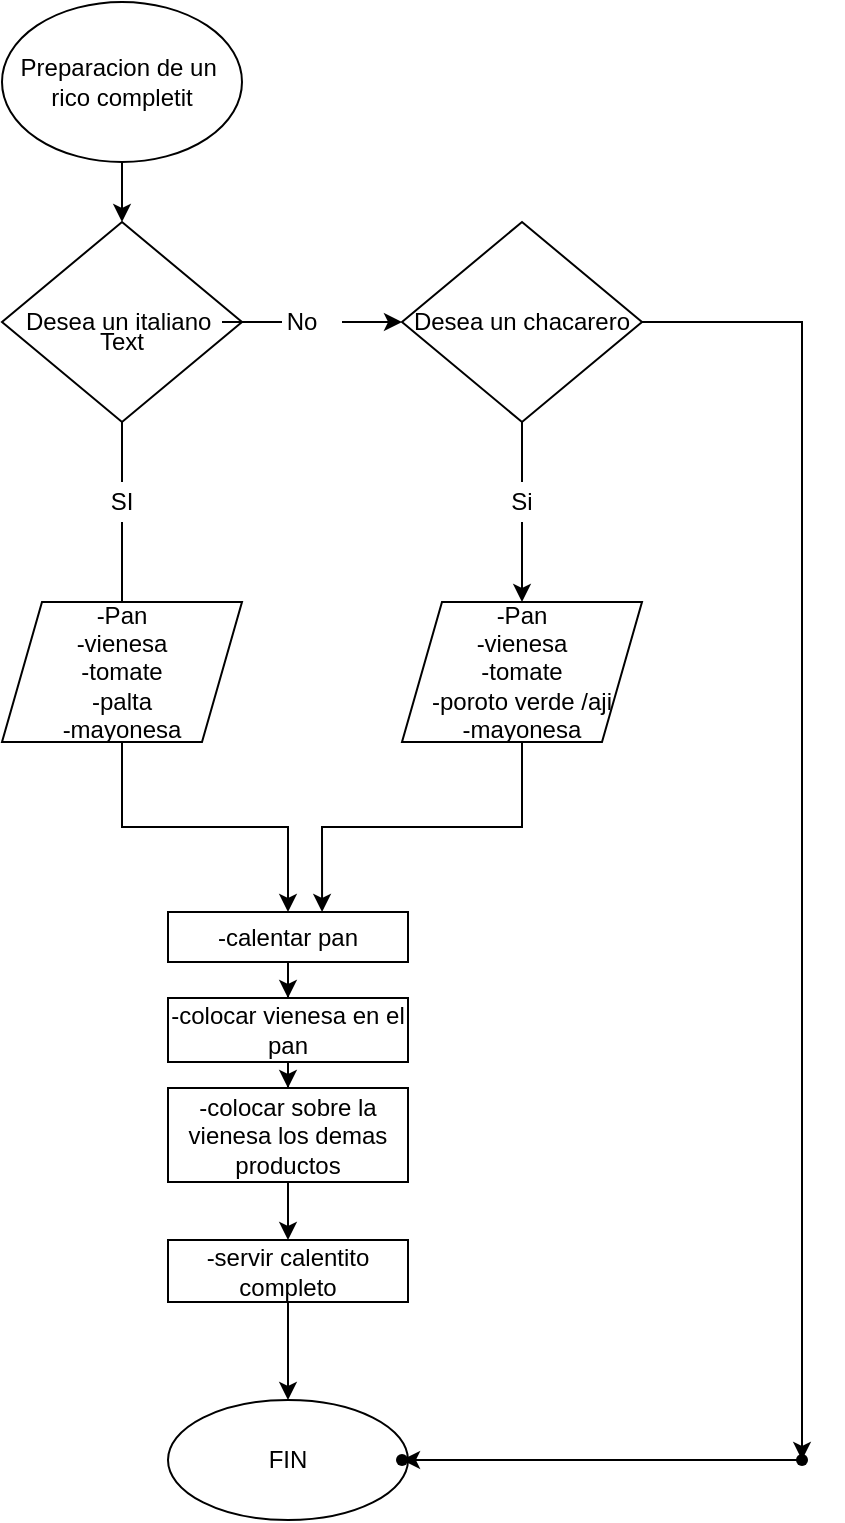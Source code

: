 <mxfile version="14.6.9" type="device"><diagram id="Iq2FMGHI6jgMsdavWNk5" name="Page-1"><mxGraphModel dx="868" dy="450" grid="1" gridSize="10" guides="1" tooltips="1" connect="1" arrows="1" fold="1" page="1" pageScale="1" pageWidth="827" pageHeight="1169" math="0" shadow="0"><root><mxCell id="0"/><mxCell id="1" parent="0"/><mxCell id="k8C2ZllcCvXREDbuaBjP-3" value="" style="edgeStyle=orthogonalEdgeStyle;rounded=0;orthogonalLoop=1;jettySize=auto;html=1;" edge="1" parent="1" source="k8C2ZllcCvXREDbuaBjP-1" target="k8C2ZllcCvXREDbuaBjP-2"><mxGeometry relative="1" as="geometry"/></mxCell><mxCell id="k8C2ZllcCvXREDbuaBjP-1" value="&lt;font style=&quot;vertical-align: inherit&quot;&gt;&lt;font style=&quot;vertical-align: inherit&quot;&gt;Preparacion de un&amp;nbsp;&lt;br&gt;rico completit&lt;br&gt;&lt;/font&gt;&lt;/font&gt;" style="ellipse;whiteSpace=wrap;html=1;" vertex="1" parent="1"><mxGeometry x="350" y="20" width="120" height="80" as="geometry"/></mxCell><mxCell id="k8C2ZllcCvXREDbuaBjP-5" value="" style="edgeStyle=orthogonalEdgeStyle;rounded=0;orthogonalLoop=1;jettySize=auto;html=1;startArrow=none;" edge="1" parent="1" source="k8C2ZllcCvXREDbuaBjP-8"><mxGeometry relative="1" as="geometry"><mxPoint x="410" y="330" as="targetPoint"/></mxGeometry></mxCell><mxCell id="k8C2ZllcCvXREDbuaBjP-7" value="" style="edgeStyle=orthogonalEdgeStyle;rounded=0;orthogonalLoop=1;jettySize=auto;html=1;startArrow=none;" edge="1" parent="1" source="k8C2ZllcCvXREDbuaBjP-9" target="k8C2ZllcCvXREDbuaBjP-6"><mxGeometry relative="1" as="geometry"/></mxCell><mxCell id="k8C2ZllcCvXREDbuaBjP-2" value="&lt;font style=&quot;vertical-align: inherit&quot;&gt;&lt;font style=&quot;vertical-align: inherit&quot;&gt;&lt;font style=&quot;vertical-align: inherit&quot;&gt;&lt;font style=&quot;vertical-align: inherit&quot;&gt;Desea un italiano&amp;nbsp;&lt;/font&gt;&lt;/font&gt;&lt;/font&gt;&lt;/font&gt;" style="rhombus;whiteSpace=wrap;html=1;" vertex="1" parent="1"><mxGeometry x="350" y="130" width="120" height="100" as="geometry"/></mxCell><mxCell id="k8C2ZllcCvXREDbuaBjP-16" value="" style="edgeStyle=orthogonalEdgeStyle;rounded=0;orthogonalLoop=1;jettySize=auto;html=1;startArrow=none;" edge="1" parent="1" source="k8C2ZllcCvXREDbuaBjP-18" target="k8C2ZllcCvXREDbuaBjP-13"><mxGeometry relative="1" as="geometry"/></mxCell><mxCell id="k8C2ZllcCvXREDbuaBjP-39" value="" style="edgeStyle=orthogonalEdgeStyle;rounded=0;orthogonalLoop=1;jettySize=auto;html=1;" edge="1" parent="1" source="k8C2ZllcCvXREDbuaBjP-6" target="k8C2ZllcCvXREDbuaBjP-38"><mxGeometry relative="1" as="geometry"/></mxCell><mxCell id="k8C2ZllcCvXREDbuaBjP-6" value="&lt;font style=&quot;vertical-align: inherit&quot;&gt;&lt;font style=&quot;vertical-align: inherit&quot;&gt;&lt;font style=&quot;vertical-align: inherit&quot;&gt;&lt;font style=&quot;vertical-align: inherit&quot;&gt;&lt;font style=&quot;vertical-align: inherit&quot;&gt;&lt;font style=&quot;vertical-align: inherit&quot;&gt;Desea un chacarero&lt;/font&gt;&lt;/font&gt;&lt;/font&gt;&lt;/font&gt;&lt;/font&gt;&lt;/font&gt;" style="rhombus;whiteSpace=wrap;html=1;" vertex="1" parent="1"><mxGeometry x="550" y="130" width="120" height="100" as="geometry"/></mxCell><mxCell id="k8C2ZllcCvXREDbuaBjP-9" value="&lt;font style=&quot;vertical-align: inherit&quot;&gt;&lt;font style=&quot;vertical-align: inherit&quot;&gt;&lt;font style=&quot;vertical-align: inherit&quot;&gt;&lt;font style=&quot;vertical-align: inherit&quot;&gt;No&lt;/font&gt;&lt;/font&gt;&lt;/font&gt;&lt;/font&gt;" style="text;html=1;strokeColor=none;fillColor=none;align=center;verticalAlign=middle;whiteSpace=wrap;rounded=0;" vertex="1" parent="1"><mxGeometry x="480" y="170" width="40" height="20" as="geometry"/></mxCell><mxCell id="k8C2ZllcCvXREDbuaBjP-10" value="" style="edgeStyle=orthogonalEdgeStyle;rounded=0;orthogonalLoop=1;jettySize=auto;html=1;endArrow=none;" edge="1" parent="1" source="k8C2ZllcCvXREDbuaBjP-2" target="k8C2ZllcCvXREDbuaBjP-9"><mxGeometry relative="1" as="geometry"><mxPoint x="470" y="180" as="sourcePoint"/><mxPoint x="550" y="180" as="targetPoint"/></mxGeometry></mxCell><mxCell id="k8C2ZllcCvXREDbuaBjP-8" value="&lt;font style=&quot;vertical-align: inherit&quot;&gt;&lt;font style=&quot;vertical-align: inherit&quot;&gt;SI&lt;/font&gt;&lt;/font&gt;" style="text;html=1;strokeColor=none;fillColor=none;align=center;verticalAlign=middle;whiteSpace=wrap;rounded=0;" vertex="1" parent="1"><mxGeometry x="390" y="260" width="40" height="20" as="geometry"/></mxCell><mxCell id="k8C2ZllcCvXREDbuaBjP-11" value="" style="edgeStyle=orthogonalEdgeStyle;rounded=0;orthogonalLoop=1;jettySize=auto;html=1;endArrow=none;" edge="1" parent="1" source="k8C2ZllcCvXREDbuaBjP-2" target="k8C2ZllcCvXREDbuaBjP-8"><mxGeometry relative="1" as="geometry"><mxPoint x="410" y="230" as="sourcePoint"/><mxPoint x="410" y="330" as="targetPoint"/></mxGeometry></mxCell><mxCell id="k8C2ZllcCvXREDbuaBjP-21" value="" style="edgeStyle=orthogonalEdgeStyle;rounded=0;orthogonalLoop=1;jettySize=auto;html=1;" edge="1" parent="1" source="k8C2ZllcCvXREDbuaBjP-12" target="k8C2ZllcCvXREDbuaBjP-20"><mxGeometry relative="1" as="geometry"/></mxCell><mxCell id="k8C2ZllcCvXREDbuaBjP-12" value="&lt;font style=&quot;vertical-align: inherit&quot;&gt;&lt;font style=&quot;vertical-align: inherit&quot;&gt;-Pan&lt;br&gt;-vienesa&lt;br&gt;-tomate&lt;br&gt;-palta&lt;br&gt;-mayonesa&lt;br&gt;&lt;/font&gt;&lt;/font&gt;" style="shape=parallelogram;perimeter=parallelogramPerimeter;whiteSpace=wrap;html=1;fixedSize=1;" vertex="1" parent="1"><mxGeometry x="350" y="320" width="120" height="70" as="geometry"/></mxCell><mxCell id="k8C2ZllcCvXREDbuaBjP-31" value="" style="edgeStyle=orthogonalEdgeStyle;rounded=0;orthogonalLoop=1;jettySize=auto;html=1;entryX=0.642;entryY=0;entryDx=0;entryDy=0;entryPerimeter=0;" edge="1" parent="1" source="k8C2ZllcCvXREDbuaBjP-13" target="k8C2ZllcCvXREDbuaBjP-20"><mxGeometry relative="1" as="geometry"><mxPoint x="610" y="475" as="targetPoint"/></mxGeometry></mxCell><mxCell id="k8C2ZllcCvXREDbuaBjP-13" value="&lt;font style=&quot;vertical-align: inherit&quot;&gt;&lt;font style=&quot;vertical-align: inherit&quot;&gt;&lt;font style=&quot;vertical-align: inherit&quot;&gt;&lt;font style=&quot;vertical-align: inherit&quot;&gt;-Pan &lt;/font&gt;&lt;/font&gt;&lt;br&gt;&lt;font style=&quot;vertical-align: inherit&quot;&gt;&lt;font style=&quot;vertical-align: inherit&quot;&gt;-vienesa &lt;/font&gt;&lt;/font&gt;&lt;br&gt;&lt;font style=&quot;vertical-align: inherit&quot;&gt;&lt;font style=&quot;vertical-align: inherit&quot;&gt;-tomate &lt;/font&gt;&lt;/font&gt;&lt;br&gt;&lt;font style=&quot;vertical-align: inherit&quot;&gt;&lt;font style=&quot;vertical-align: inherit&quot;&gt;-poroto verde /aji&lt;/font&gt;&lt;/font&gt;&lt;br&gt;&lt;font style=&quot;vertical-align: inherit&quot;&gt;&lt;font style=&quot;vertical-align: inherit&quot;&gt;-mayonesa&lt;/font&gt;&lt;/font&gt;&lt;br&gt;&lt;/font&gt;&lt;/font&gt;" style="shape=parallelogram;perimeter=parallelogramPerimeter;whiteSpace=wrap;html=1;fixedSize=1;" vertex="1" parent="1"><mxGeometry x="550" y="320" width="120" height="70" as="geometry"/></mxCell><mxCell id="k8C2ZllcCvXREDbuaBjP-17" value="Text" style="text;html=1;strokeColor=none;fillColor=none;align=center;verticalAlign=middle;whiteSpace=wrap;rounded=0;" vertex="1" parent="1"><mxGeometry x="390" y="180" width="40" height="20" as="geometry"/></mxCell><mxCell id="k8C2ZllcCvXREDbuaBjP-18" value="&lt;font style=&quot;vertical-align: inherit&quot;&gt;&lt;font style=&quot;vertical-align: inherit&quot;&gt;Si&lt;/font&gt;&lt;/font&gt;" style="text;html=1;strokeColor=none;fillColor=none;align=center;verticalAlign=middle;whiteSpace=wrap;rounded=0;" vertex="1" parent="1"><mxGeometry x="590" y="260" width="40" height="20" as="geometry"/></mxCell><mxCell id="k8C2ZllcCvXREDbuaBjP-19" value="" style="edgeStyle=orthogonalEdgeStyle;rounded=0;orthogonalLoop=1;jettySize=auto;html=1;endArrow=none;" edge="1" parent="1" source="k8C2ZllcCvXREDbuaBjP-6" target="k8C2ZllcCvXREDbuaBjP-18"><mxGeometry relative="1" as="geometry"><mxPoint x="610" y="230" as="sourcePoint"/><mxPoint x="610" y="320" as="targetPoint"/></mxGeometry></mxCell><mxCell id="k8C2ZllcCvXREDbuaBjP-23" value="" style="edgeStyle=orthogonalEdgeStyle;rounded=0;orthogonalLoop=1;jettySize=auto;html=1;" edge="1" parent="1" source="k8C2ZllcCvXREDbuaBjP-20" target="k8C2ZllcCvXREDbuaBjP-22"><mxGeometry relative="1" as="geometry"/></mxCell><mxCell id="k8C2ZllcCvXREDbuaBjP-20" value="&lt;font style=&quot;vertical-align: inherit&quot;&gt;&lt;font style=&quot;vertical-align: inherit&quot;&gt;-calentar pan&lt;/font&gt;&lt;/font&gt;" style="whiteSpace=wrap;html=1;" vertex="1" parent="1"><mxGeometry x="433" y="475" width="120" height="25" as="geometry"/></mxCell><mxCell id="k8C2ZllcCvXREDbuaBjP-25" value="" style="edgeStyle=orthogonalEdgeStyle;rounded=0;orthogonalLoop=1;jettySize=auto;html=1;" edge="1" parent="1" source="k8C2ZllcCvXREDbuaBjP-22" target="k8C2ZllcCvXREDbuaBjP-24"><mxGeometry relative="1" as="geometry"/></mxCell><mxCell id="k8C2ZllcCvXREDbuaBjP-22" value="&lt;font style=&quot;vertical-align: inherit&quot;&gt;&lt;font style=&quot;vertical-align: inherit&quot;&gt;&lt;font style=&quot;vertical-align: inherit&quot;&gt;&lt;font style=&quot;vertical-align: inherit&quot;&gt;&lt;font style=&quot;vertical-align: inherit&quot;&gt;&lt;font style=&quot;vertical-align: inherit&quot;&gt;-colocar vienesa en el pan&lt;/font&gt;&lt;/font&gt;&lt;/font&gt;&lt;/font&gt;&lt;/font&gt;&lt;/font&gt;" style="whiteSpace=wrap;html=1;" vertex="1" parent="1"><mxGeometry x="433" y="518" width="120" height="32" as="geometry"/></mxCell><mxCell id="k8C2ZllcCvXREDbuaBjP-33" value="" style="edgeStyle=orthogonalEdgeStyle;rounded=0;orthogonalLoop=1;jettySize=auto;html=1;" edge="1" parent="1" source="k8C2ZllcCvXREDbuaBjP-24" target="k8C2ZllcCvXREDbuaBjP-32"><mxGeometry relative="1" as="geometry"/></mxCell><mxCell id="k8C2ZllcCvXREDbuaBjP-24" value="&lt;font style=&quot;vertical-align: inherit&quot;&gt;&lt;font style=&quot;vertical-align: inherit&quot;&gt;&lt;font style=&quot;vertical-align: inherit&quot;&gt;&lt;font style=&quot;vertical-align: inherit&quot;&gt;&lt;font style=&quot;vertical-align: inherit&quot;&gt;&lt;font style=&quot;vertical-align: inherit&quot;&gt;&lt;font style=&quot;vertical-align: inherit&quot;&gt;&lt;font style=&quot;vertical-align: inherit&quot;&gt;-colocar sobre la vienesa los demas productos&lt;/font&gt;&lt;/font&gt;&lt;/font&gt;&lt;/font&gt;&lt;/font&gt;&lt;/font&gt;&lt;/font&gt;&lt;/font&gt;" style="whiteSpace=wrap;html=1;" vertex="1" parent="1"><mxGeometry x="433" y="563" width="120" height="47" as="geometry"/></mxCell><mxCell id="k8C2ZllcCvXREDbuaBjP-36" value="" style="edgeStyle=orthogonalEdgeStyle;rounded=0;orthogonalLoop=1;jettySize=auto;html=1;" edge="1" parent="1" source="k8C2ZllcCvXREDbuaBjP-32" target="k8C2ZllcCvXREDbuaBjP-35"><mxGeometry relative="1" as="geometry"/></mxCell><mxCell id="k8C2ZllcCvXREDbuaBjP-32" value="&lt;font style=&quot;vertical-align: inherit&quot;&gt;&lt;font style=&quot;vertical-align: inherit&quot;&gt;&lt;font style=&quot;vertical-align: inherit&quot;&gt;&lt;font style=&quot;vertical-align: inherit&quot;&gt;&lt;font style=&quot;vertical-align: inherit&quot;&gt;&lt;font style=&quot;vertical-align: inherit&quot;&gt;&lt;font style=&quot;vertical-align: inherit&quot;&gt;&lt;font style=&quot;vertical-align: inherit&quot;&gt;&lt;font style=&quot;vertical-align: inherit&quot;&gt;&lt;font style=&quot;vertical-align: inherit&quot;&gt;&lt;font style=&quot;vertical-align: inherit&quot;&gt;&lt;font style=&quot;vertical-align: inherit&quot;&gt;&lt;font style=&quot;vertical-align: inherit&quot;&gt;&lt;font style=&quot;vertical-align: inherit&quot;&gt;&lt;font style=&quot;vertical-align: inherit&quot;&gt;&lt;font style=&quot;vertical-align: inherit&quot;&gt;&lt;font style=&quot;vertical-align: inherit&quot;&gt;&lt;font style=&quot;vertical-align: inherit&quot;&gt;-servir calentito completo&lt;/font&gt;&lt;/font&gt;&lt;/font&gt;&lt;/font&gt;&lt;/font&gt;&lt;/font&gt;&lt;/font&gt;&lt;/font&gt;&lt;/font&gt;&lt;/font&gt;&lt;/font&gt;&lt;/font&gt;&lt;/font&gt;&lt;/font&gt;&lt;/font&gt;&lt;/font&gt;&lt;/font&gt;&lt;/font&gt;" style="whiteSpace=wrap;html=1;" vertex="1" parent="1"><mxGeometry x="433" y="639" width="120" height="31" as="geometry"/></mxCell><mxCell id="k8C2ZllcCvXREDbuaBjP-34" style="edgeStyle=orthogonalEdgeStyle;rounded=0;orthogonalLoop=1;jettySize=auto;html=1;exitX=0.5;exitY=1;exitDx=0;exitDy=0;" edge="1" parent="1" source="k8C2ZllcCvXREDbuaBjP-32" target="k8C2ZllcCvXREDbuaBjP-32"><mxGeometry relative="1" as="geometry"/></mxCell><mxCell id="k8C2ZllcCvXREDbuaBjP-35" value="&lt;font style=&quot;vertical-align: inherit&quot;&gt;&lt;font style=&quot;vertical-align: inherit&quot;&gt;FIN&lt;/font&gt;&lt;/font&gt;" style="ellipse;whiteSpace=wrap;html=1;" vertex="1" parent="1"><mxGeometry x="433" y="719" width="120" height="60" as="geometry"/></mxCell><mxCell id="k8C2ZllcCvXREDbuaBjP-41" value="" style="edgeStyle=orthogonalEdgeStyle;rounded=0;orthogonalLoop=1;jettySize=auto;html=1;" edge="1" parent="1" source="k8C2ZllcCvXREDbuaBjP-38" target="k8C2ZllcCvXREDbuaBjP-40"><mxGeometry relative="1" as="geometry"/></mxCell><mxCell id="k8C2ZllcCvXREDbuaBjP-38" value="" style="shape=waypoint;size=6;pointerEvents=1;points=[];fillColor=#ffffff;resizable=0;rotatable=0;perimeter=centerPerimeter;snapToPoint=1;" vertex="1" parent="1"><mxGeometry x="730" y="729" width="40" height="40" as="geometry"/></mxCell><mxCell id="k8C2ZllcCvXREDbuaBjP-40" value="" style="shape=waypoint;size=6;pointerEvents=1;points=[];fillColor=#ffffff;resizable=0;rotatable=0;perimeter=centerPerimeter;snapToPoint=1;" vertex="1" parent="1"><mxGeometry x="530" y="729" width="40" height="40" as="geometry"/></mxCell></root></mxGraphModel></diagram></mxfile>